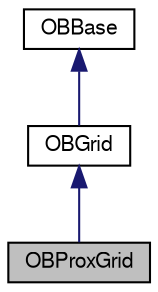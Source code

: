 digraph G
{
  edge [fontname="FreeSans",fontsize="10",labelfontname="FreeSans",labelfontsize="10"];
  node [fontname="FreeSans",fontsize="10",shape=record];
  Node1 [label="OBProxGrid",height=0.2,width=0.4,color="black", fillcolor="grey75", style="filled" fontcolor="black"];
  Node2 -> Node1 [dir=back,color="midnightblue",fontsize="10",style="solid",fontname="FreeSans"];
  Node2 [label="OBGrid",height=0.2,width=0.4,color="black", fillcolor="white", style="filled",URL="$classOpenBabel_1_1OBGrid.shtml",tooltip="A base grid class."];
  Node3 -> Node2 [dir=back,color="midnightblue",fontsize="10",style="solid",fontname="FreeSans"];
  Node3 [label="OBBase",height=0.2,width=0.4,color="black", fillcolor="white", style="filled",URL="$classOpenBabel_1_1OBBase.shtml",tooltip="Base Class."];
}
